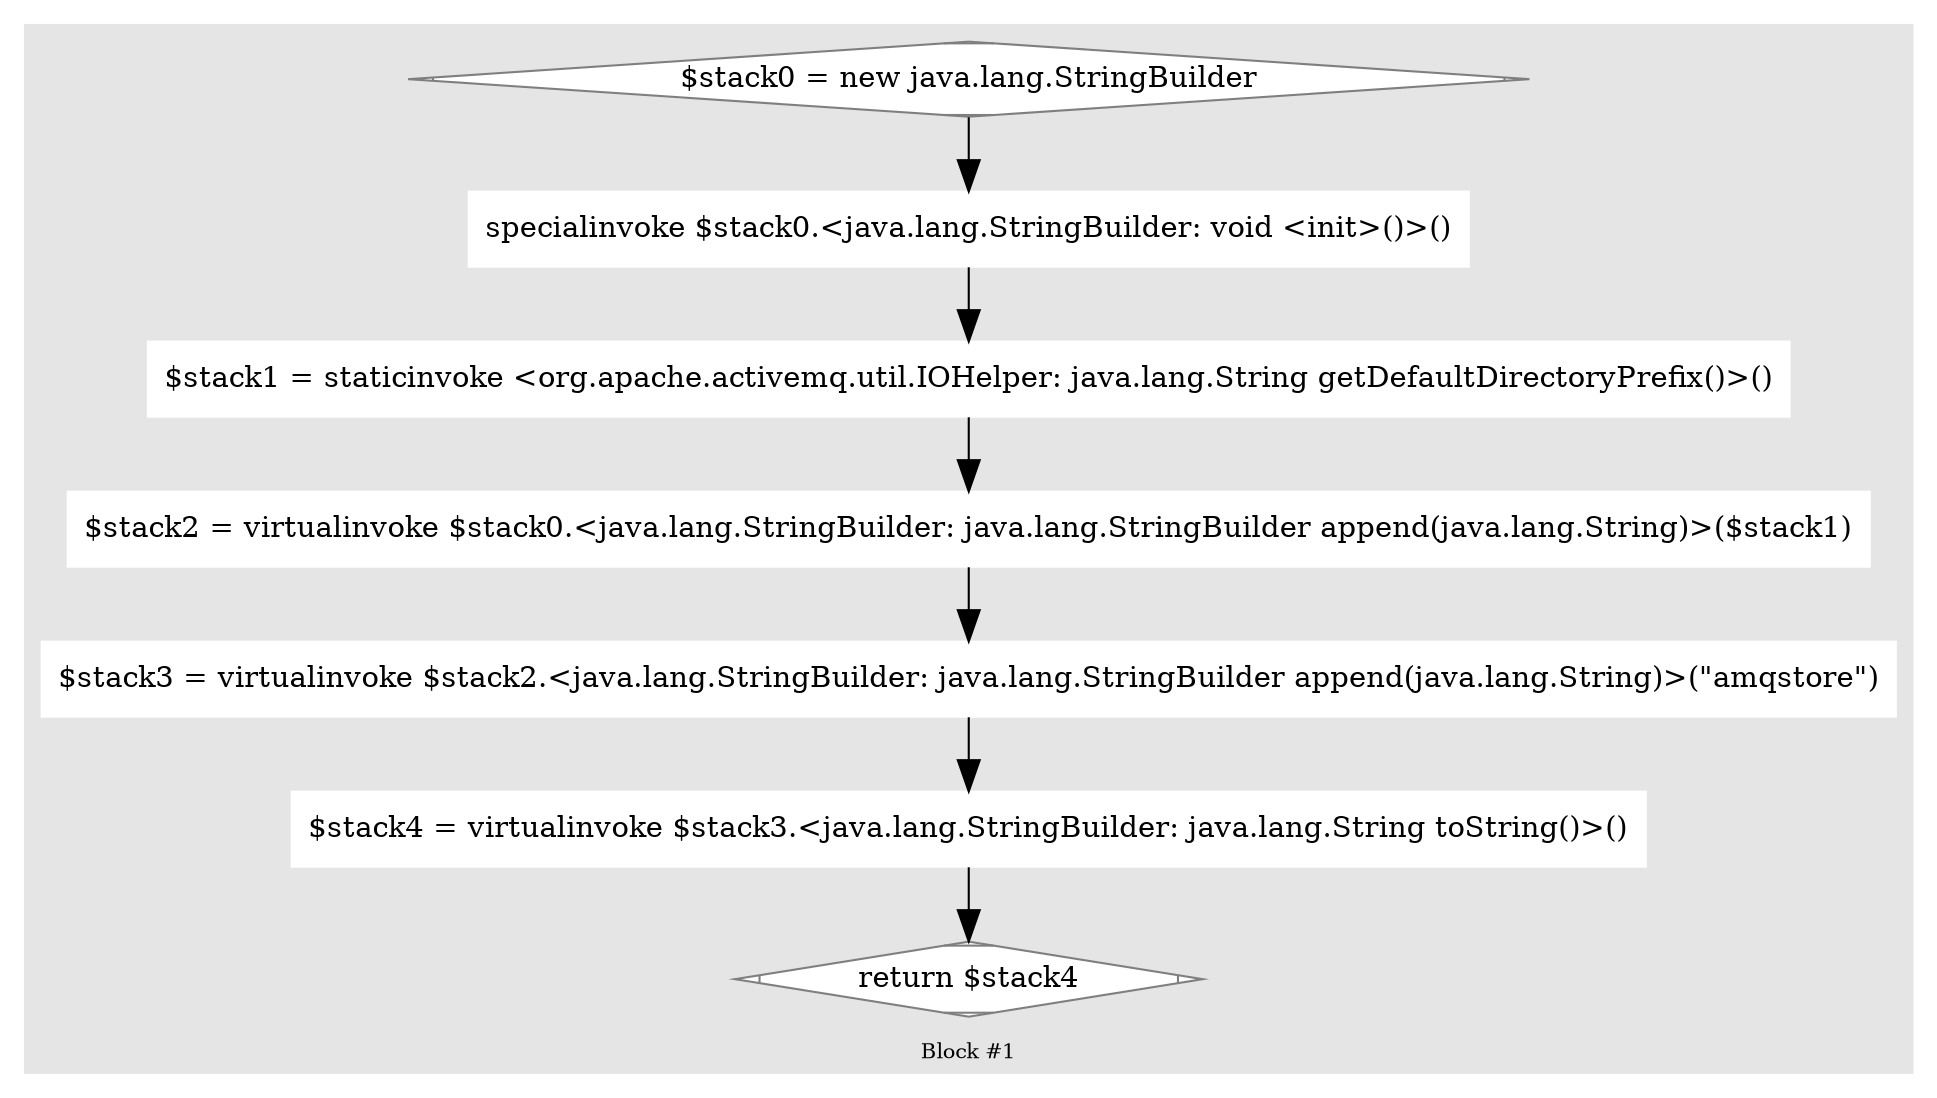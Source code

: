 digraph G {
	compound=true
	labelloc=b
	style=filled
	color=gray90
	node [shape=box,style=filled,color=white]
	edge [fontsize=10,arrowsize=1.5,fontcolor=grey40]
	fontsize=10

//  lines [41: 41] 
	subgraph cluster_1383524016 { 
		label = "Block #1"
		1831477404[label="$stack0 = new java.lang.StringBuilder",shape=Mdiamond,color=grey50,fillcolor=white]
		1966250569[label="specialinvoke $stack0.&lt;java.lang.StringBuilder: void &lt;init&gt;()&gt;()"]
		1791045777[label="$stack1 = staticinvoke &lt;org.apache.activemq.util.IOHelper: java.lang.String getDefaultDirectoryPrefix()&gt;()"]
		511717113[label="$stack2 = virtualinvoke $stack0.&lt;java.lang.StringBuilder: java.lang.StringBuilder append(java.lang.String)&gt;($stack1)"]
		728739494[label="$stack3 = virtualinvoke $stack2.&lt;java.lang.StringBuilder: java.lang.StringBuilder append(java.lang.String)&gt;(&quot;amqstore&quot;)"]
		2005733474[label="$stack4 = virtualinvoke $stack3.&lt;java.lang.StringBuilder: java.lang.String toString()&gt;()"]
		6750210[label="return $stack4",shape=Mdiamond,color=grey50,fillcolor=white]

		1831477404 -> 1966250569 -> 1791045777 -> 511717113 -> 728739494 -> 2005733474 -> 6750210
	}

}